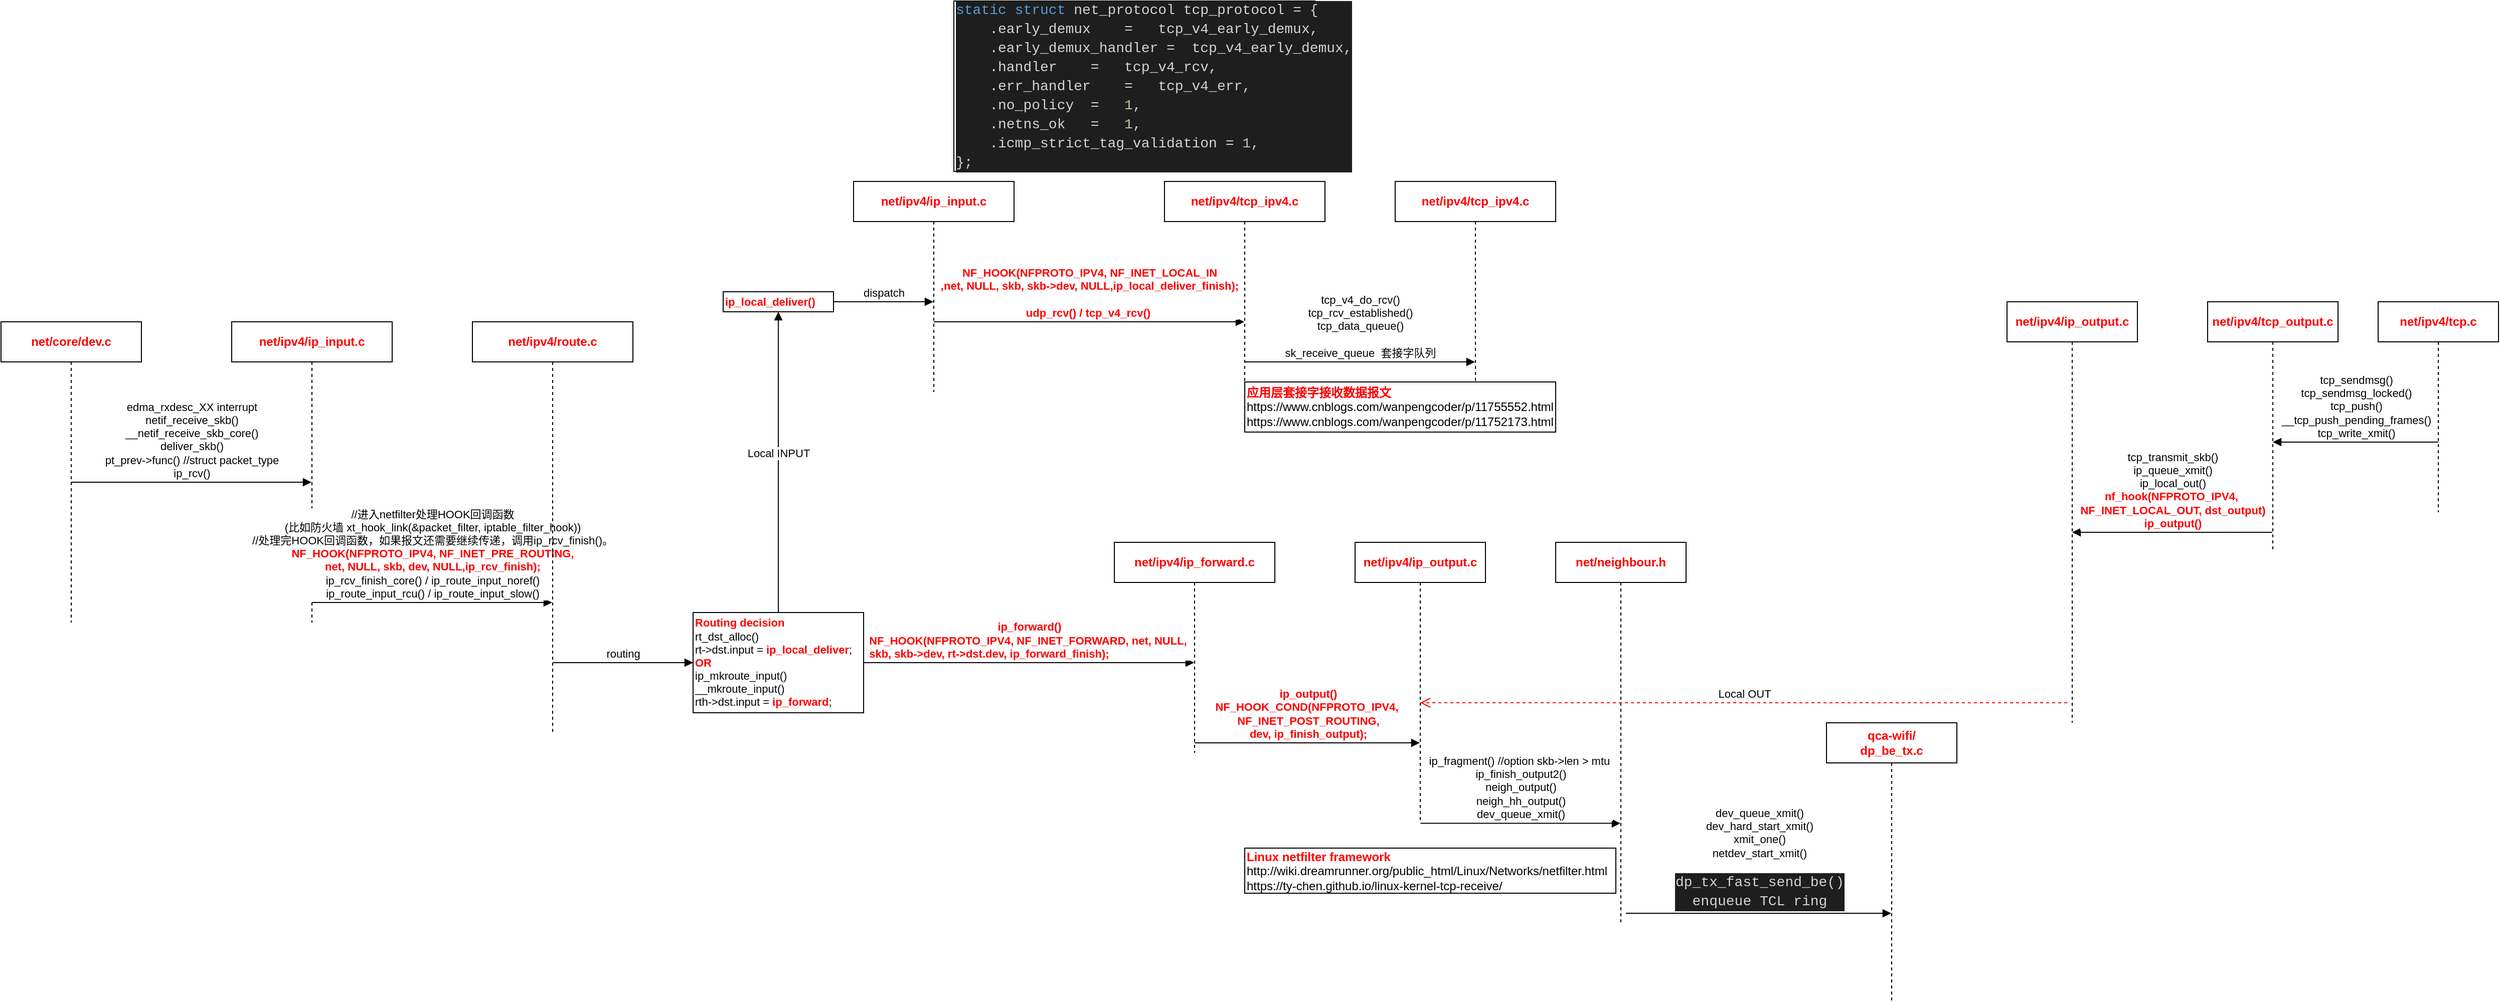 <mxfile version="13.9.9" type="device"><diagram id="w6RYEJe9daXJBbUiz1f9" name="Page-1"><mxGraphModel dx="5178" dy="1548" grid="1" gridSize="10" guides="1" tooltips="1" connect="1" arrows="1" fold="1" page="1" pageScale="1" pageWidth="850" pageHeight="1100" math="0" shadow="0"><root><mxCell id="0"/><mxCell id="1" parent="0"/><mxCell id="D3GpC5AUygKqa-MF-ihY-31" value="&lt;font color=&quot;#ff0000&quot;&gt;&lt;b&gt;net/core/dev.c&lt;/b&gt;&lt;/font&gt;" style="shape=umlLifeline;perimeter=lifelinePerimeter;whiteSpace=wrap;html=1;container=1;collapsible=0;recursiveResize=0;outlineConnect=0;" vertex="1" parent="1"><mxGeometry x="-2550" y="320" width="140" height="300" as="geometry"/></mxCell><mxCell id="D3GpC5AUygKqa-MF-ihY-32" value="edma_rxdesc_XX interrupt&lt;br&gt;netif_receive_skb()&lt;br&gt;__netif_receive_skb_core()&lt;br&gt;deliver_skb()&lt;br&gt;pt_prev-&amp;gt;func() //struct packet_type&lt;br&gt;ip_rcv()" style="html=1;verticalAlign=bottom;endArrow=block;" edge="1" parent="D3GpC5AUygKqa-MF-ihY-31" target="D3GpC5AUygKqa-MF-ihY-33"><mxGeometry width="80" relative="1" as="geometry"><mxPoint x="70" y="160" as="sourcePoint"/><mxPoint x="150" y="160" as="targetPoint"/></mxGeometry></mxCell><mxCell id="D3GpC5AUygKqa-MF-ihY-33" value="&lt;font color=&quot;#ff0000&quot;&gt;&lt;b&gt;net/ipv4/ip_input.c&lt;/b&gt;&lt;/font&gt;" style="shape=umlLifeline;perimeter=lifelinePerimeter;whiteSpace=wrap;html=1;container=1;collapsible=0;recursiveResize=0;outlineConnect=0;" vertex="1" parent="1"><mxGeometry x="-2320" y="320" width="160" height="300" as="geometry"/></mxCell><mxCell id="D3GpC5AUygKqa-MF-ihY-37" value="&lt;div&gt;//进入netfilter处理HOOK回调函数&lt;/div&gt;&lt;div&gt;(比如防火墙 xt_hook_link(&amp;amp;packet_filter, iptable_filter_hook))&lt;/div&gt;&lt;div&gt;//处理完HOOK回调函数，如果报文还需要继续传递，调用ip_rcv_finish()。&lt;/div&gt;&lt;div&gt;&lt;b&gt;&lt;font color=&quot;#ff0000&quot;&gt;NF_HOOK(NFPROTO_IPV4, NF_INET_PRE_ROUTING,&lt;/font&gt;&lt;/b&gt;&lt;/div&gt;&lt;div&gt;&lt;b&gt;&lt;font color=&quot;#ff0000&quot;&gt;net, NULL, skb, dev, NULL,ip_rcv_finish);&lt;/font&gt;&lt;/b&gt;&lt;/div&gt;&lt;div&gt;&lt;div&gt;ip_rcv_finish_core() / ip_route_input_noref()&lt;/div&gt;&lt;div&gt;ip_route_input_rcu() / ip_route_input_slow()&lt;/div&gt;&lt;/div&gt;" style="html=1;verticalAlign=bottom;endArrow=block;" edge="1" parent="D3GpC5AUygKqa-MF-ihY-33" target="D3GpC5AUygKqa-MF-ihY-35"><mxGeometry width="80" relative="1" as="geometry"><mxPoint x="80" y="280" as="sourcePoint"/><mxPoint x="160" y="280" as="targetPoint"/></mxGeometry></mxCell><mxCell id="D3GpC5AUygKqa-MF-ihY-35" value="&lt;font color=&quot;#ff0000&quot;&gt;&lt;b&gt;net/ipv4/route.c&lt;/b&gt;&lt;/font&gt;" style="shape=umlLifeline;perimeter=lifelinePerimeter;whiteSpace=wrap;html=1;container=1;collapsible=0;recursiveResize=0;outlineConnect=0;" vertex="1" parent="1"><mxGeometry x="-2080" y="320" width="160" height="410" as="geometry"/></mxCell><mxCell id="D3GpC5AUygKqa-MF-ihY-41" value="routing" style="html=1;verticalAlign=bottom;endArrow=block;entryX=0;entryY=0.5;entryDx=0;entryDy=0;" edge="1" parent="D3GpC5AUygKqa-MF-ihY-35" target="D3GpC5AUygKqa-MF-ihY-40"><mxGeometry width="80" relative="1" as="geometry"><mxPoint x="80" y="340" as="sourcePoint"/><mxPoint x="160" y="340" as="targetPoint"/></mxGeometry></mxCell><mxCell id="D3GpC5AUygKqa-MF-ihY-38" value="&lt;font color=&quot;#ff0000&quot;&gt;&lt;b&gt;net/ipv4/ip_forward.c&lt;/b&gt;&lt;/font&gt;" style="shape=umlLifeline;perimeter=lifelinePerimeter;whiteSpace=wrap;html=1;container=1;collapsible=0;recursiveResize=0;outlineConnect=0;" vertex="1" parent="1"><mxGeometry x="-1440" y="540" width="160" height="210" as="geometry"/></mxCell><mxCell id="D3GpC5AUygKqa-MF-ihY-58" value="&lt;b&gt;&lt;font color=&quot;#ff0000&quot;&gt;ip_output()&lt;br&gt;&lt;/font&gt;&lt;/b&gt;&lt;div&gt;&lt;b&gt;&lt;font color=&quot;#ff0000&quot;&gt;NF_HOOK_COND(NFPROTO_IPV4,&amp;nbsp;&lt;/font&gt;&lt;/b&gt;&lt;/div&gt;&lt;div&gt;&lt;b&gt;&lt;font color=&quot;#ff0000&quot;&gt;NF_INET_POST_ROUTING,&lt;/font&gt;&lt;/b&gt;&lt;/div&gt;&lt;div&gt;&lt;b&gt;&lt;font color=&quot;#ff0000&quot;&gt;dev, ip_finish_output);&lt;/font&gt;&lt;/b&gt;&lt;/div&gt;" style="html=1;verticalAlign=bottom;endArrow=block;" edge="1" parent="D3GpC5AUygKqa-MF-ihY-38" target="D3GpC5AUygKqa-MF-ihY-57"><mxGeometry width="80" relative="1" as="geometry"><mxPoint x="80" y="200" as="sourcePoint"/><mxPoint x="160" y="200" as="targetPoint"/></mxGeometry></mxCell><mxCell id="D3GpC5AUygKqa-MF-ihY-40" value="&lt;div style=&quot;font-size: 11px&quot;&gt;&lt;b&gt;&lt;font color=&quot;#ff0000&quot;&gt;Routing decision&lt;/font&gt;&lt;/b&gt;&lt;/div&gt;&lt;div style=&quot;font-size: 11px&quot;&gt;rt_dst_alloc()&lt;/div&gt;&lt;div style=&quot;font-size: 11px&quot;&gt;rt-&amp;gt;dst.input = &lt;font color=&quot;#ff0000&quot;&gt;&lt;b&gt;ip_local_deliver&lt;/b&gt;&lt;/font&gt;;&lt;/div&gt;&lt;div style=&quot;font-size: 11px&quot;&gt;&lt;b&gt;&lt;font color=&quot;#ff0000&quot;&gt;OR&lt;/font&gt;&lt;/b&gt;&lt;/div&gt;&lt;div style=&quot;font-size: 11px&quot;&gt;&lt;div&gt;ip_mkroute_input()&lt;/div&gt;&lt;div&gt;__mkroute_input()&lt;/div&gt;&lt;div&gt;rth-&amp;gt;dst.input = &lt;b&gt;&lt;font color=&quot;#ff0000&quot;&gt;ip_forward&lt;/font&gt;&lt;/b&gt;;&lt;/div&gt;&lt;/div&gt;" style="html=1;align=left;" vertex="1" parent="1"><mxGeometry x="-1860" y="610" width="170" height="100" as="geometry"/></mxCell><mxCell id="D3GpC5AUygKqa-MF-ihY-42" value="&lt;span style=&quot;text-align: left ; background-color: rgb(248 , 249 , 250)&quot;&gt;&lt;font color=&quot;#ff0000&quot;&gt;&lt;b&gt;ip_forward()&lt;/b&gt;&lt;br&gt;&lt;div&gt;&lt;b&gt;NF_HOOK(NFPROTO_IPV4, NF_INET_FORWARD, net, NULL,&amp;nbsp;&lt;/b&gt;&lt;/div&gt;&lt;div&gt;&lt;b&gt;skb, skb-&amp;gt;dev, rt-&amp;gt;dst.dev, ip_forward_finish);&lt;/b&gt;&lt;/div&gt;&lt;/font&gt;&lt;/span&gt;" style="html=1;verticalAlign=bottom;endArrow=block;" edge="1" parent="1" target="D3GpC5AUygKqa-MF-ihY-38"><mxGeometry width="80" relative="1" as="geometry"><mxPoint x="-1690" y="660" as="sourcePoint"/><mxPoint x="-1610" y="660" as="targetPoint"/></mxGeometry></mxCell><mxCell id="D3GpC5AUygKqa-MF-ihY-43" value="&lt;b style=&quot;color: rgb(255 , 0 , 0)&quot;&gt;net/ipv4/ip_input.c&lt;/b&gt;" style="shape=umlLifeline;perimeter=lifelinePerimeter;whiteSpace=wrap;html=1;container=1;collapsible=0;recursiveResize=0;outlineConnect=0;" vertex="1" parent="1"><mxGeometry x="-1700" y="180" width="160" height="210" as="geometry"/></mxCell><mxCell id="D3GpC5AUygKqa-MF-ihY-50" value="&lt;div&gt;&lt;b&gt;&lt;font color=&quot;#ff0000&quot;&gt;NF_HOOK(NFPROTO_IPV4, NF_INET_LOCAL_IN&lt;/font&gt;&lt;/b&gt;&lt;/div&gt;&lt;div&gt;&lt;b&gt;&lt;font color=&quot;#ff0000&quot;&gt;,net, NULL, skb, skb-&amp;gt;dev, NULL,ip_local_deliver_finish);&lt;/font&gt;&lt;/b&gt;&lt;/div&gt;&lt;div&gt;&lt;font color=&quot;#ff0000&quot;&gt;&lt;b&gt;&lt;br&gt;&lt;/b&gt;&lt;/font&gt;&lt;/div&gt;&lt;div&gt;&lt;font color=&quot;#ff0000&quot;&gt;&lt;b&gt;udp_rcv() /&amp;nbsp;&lt;/b&gt;&lt;/font&gt;&lt;b style=&quot;color: rgb(255 , 0 , 0)&quot;&gt;tcp_v4_rcv()&amp;nbsp;&lt;/b&gt;&lt;/div&gt;" style="html=1;verticalAlign=bottom;endArrow=block;" edge="1" parent="D3GpC5AUygKqa-MF-ihY-43" target="D3GpC5AUygKqa-MF-ihY-49"><mxGeometry width="80" relative="1" as="geometry"><mxPoint x="80" y="140" as="sourcePoint"/><mxPoint x="160" y="140" as="targetPoint"/></mxGeometry></mxCell><mxCell id="D3GpC5AUygKqa-MF-ihY-45" value="&lt;b style=&quot;color: rgb(255 , 0 , 0) ; font-size: 11px&quot;&gt;ip_local_deliver()&lt;/b&gt;" style="html=1;align=left;" vertex="1" parent="1"><mxGeometry x="-1830" y="290" width="110" height="20" as="geometry"/></mxCell><mxCell id="D3GpC5AUygKqa-MF-ihY-46" value="Local INPUT" style="html=1;verticalAlign=bottom;endArrow=block;exitX=0.5;exitY=0;exitDx=0;exitDy=0;entryX=0.5;entryY=1;entryDx=0;entryDy=0;" edge="1" parent="1" source="D3GpC5AUygKqa-MF-ihY-40" target="D3GpC5AUygKqa-MF-ihY-45"><mxGeometry width="80" relative="1" as="geometry"><mxPoint x="-1790" y="540" as="sourcePoint"/><mxPoint x="-1710" y="540" as="targetPoint"/></mxGeometry></mxCell><mxCell id="D3GpC5AUygKqa-MF-ihY-48" value="dispatch" style="html=1;verticalAlign=bottom;endArrow=block;" edge="1" parent="1" target="D3GpC5AUygKqa-MF-ihY-43"><mxGeometry width="80" relative="1" as="geometry"><mxPoint x="-1720" y="300" as="sourcePoint"/><mxPoint x="-1640" y="300" as="targetPoint"/></mxGeometry></mxCell><mxCell id="D3GpC5AUygKqa-MF-ihY-49" value="&lt;font color=&quot;#ff0000&quot;&gt;&lt;b&gt;net/ipv4/tcp_ipv4.c&lt;/b&gt;&lt;/font&gt;" style="shape=umlLifeline;perimeter=lifelinePerimeter;whiteSpace=wrap;html=1;container=1;collapsible=0;recursiveResize=0;outlineConnect=0;" vertex="1" parent="1"><mxGeometry x="-1390" y="180" width="160" height="210" as="geometry"/></mxCell><mxCell id="D3GpC5AUygKqa-MF-ihY-53" value="&lt;div&gt;tcp_v4_do_rcv()&lt;/div&gt;&lt;div&gt;tcp_rcv_established()&lt;/div&gt;&lt;div&gt;tcp_data_queue()&lt;/div&gt;&lt;div&gt;&lt;br&gt;&lt;/div&gt;&lt;div&gt;sk_receive_queue&amp;nbsp; 套接字队列&lt;br&gt;&lt;/div&gt;" style="html=1;verticalAlign=bottom;endArrow=block;" edge="1" parent="D3GpC5AUygKqa-MF-ihY-49" target="D3GpC5AUygKqa-MF-ihY-52"><mxGeometry width="80" relative="1" as="geometry"><mxPoint x="80" y="180" as="sourcePoint"/><mxPoint x="160" y="180" as="targetPoint"/></mxGeometry></mxCell><mxCell id="D3GpC5AUygKqa-MF-ihY-51" value="&lt;div style=&quot;color: rgb(212 , 212 , 212) ; background-color: rgb(30 , 30 , 30) ; font-family: &amp;#34;consolas&amp;#34; , &amp;#34;courier new&amp;#34; , monospace ; font-size: 14px ; line-height: 19px&quot;&gt;&lt;div&gt;&lt;span style=&quot;color: #569cd6&quot;&gt;static&lt;/span&gt; &lt;span style=&quot;color: #569cd6&quot;&gt;struct&lt;/span&gt; net_protocol tcp_protocol = {&lt;/div&gt;&lt;div&gt;&amp;nbsp; &amp;nbsp; .early_demux &amp;nbsp; &amp;nbsp;= &amp;nbsp; tcp_v4_early_demux,&lt;/div&gt;&lt;div&gt;&amp;nbsp; &amp;nbsp; .early_demux_handler = &amp;nbsp;tcp_v4_early_demux,&lt;/div&gt;&lt;div&gt;&amp;nbsp; &amp;nbsp; .handler &amp;nbsp; &amp;nbsp;= &amp;nbsp; tcp_v4_rcv,&lt;/div&gt;&lt;div&gt;&amp;nbsp; &amp;nbsp; .err_handler &amp;nbsp; &amp;nbsp;= &amp;nbsp; tcp_v4_err,&lt;/div&gt;&lt;div&gt;&amp;nbsp; &amp;nbsp; .no_policy &amp;nbsp;= &amp;nbsp; &lt;span style=&quot;color: #b5cea8&quot;&gt;1&lt;/span&gt;,&lt;/div&gt;&lt;div&gt;&amp;nbsp; &amp;nbsp; .netns_ok &amp;nbsp; = &amp;nbsp; &lt;span style=&quot;color: #b5cea8&quot;&gt;1&lt;/span&gt;,&lt;/div&gt;&lt;div&gt;&amp;nbsp; &amp;nbsp; .icmp_strict_tag_validation = &lt;span style=&quot;color: #b5cea8&quot;&gt;1&lt;/span&gt;,&lt;/div&gt;&lt;div&gt;};&lt;/div&gt;&lt;/div&gt;" style="html=1;align=left;" vertex="1" parent="1"><mxGeometry x="-1600" width="360" height="170" as="geometry"/></mxCell><mxCell id="D3GpC5AUygKqa-MF-ihY-52" value="&lt;font color=&quot;#ff0000&quot;&gt;&lt;b&gt;net/ipv4/tcp_ipv4.c&lt;/b&gt;&lt;/font&gt;" style="shape=umlLifeline;perimeter=lifelinePerimeter;whiteSpace=wrap;html=1;container=1;collapsible=0;recursiveResize=0;outlineConnect=0;" vertex="1" parent="1"><mxGeometry x="-1160" y="180" width="160" height="210" as="geometry"/></mxCell><mxCell id="D3GpC5AUygKqa-MF-ihY-57" value="&lt;font color=&quot;#ff0000&quot;&gt;&lt;b&gt;net/ipv4/ip_output.c&lt;/b&gt;&lt;/font&gt;" style="shape=umlLifeline;perimeter=lifelinePerimeter;whiteSpace=wrap;html=1;container=1;collapsible=0;recursiveResize=0;outlineConnect=0;" vertex="1" parent="1"><mxGeometry x="-1200" y="540" width="130" height="280" as="geometry"/></mxCell><mxCell id="D3GpC5AUygKqa-MF-ihY-59" value="&lt;font color=&quot;#ff0000&quot;&gt;&lt;b&gt;net/neighbour.h&lt;/b&gt;&lt;/font&gt;" style="shape=umlLifeline;perimeter=lifelinePerimeter;whiteSpace=wrap;html=1;container=1;collapsible=0;recursiveResize=0;outlineConnect=0;" vertex="1" parent="1"><mxGeometry x="-1000" y="540" width="130" height="380" as="geometry"/></mxCell><mxCell id="D3GpC5AUygKqa-MF-ihY-75" value="&lt;div&gt;dev_queue_xmit()&lt;/div&gt;&lt;div&gt;dev_hard_start_xmit()&lt;/div&gt;&lt;div&gt;xmit_one()&lt;/div&gt;&lt;div&gt;netdev_start_xmit()&lt;/div&gt;&lt;div&gt;&lt;br&gt;&lt;/div&gt;&lt;div&gt;&lt;div style=&quot;color: rgb(212 , 212 , 212) ; background-color: rgb(30 , 30 , 30) ; font-family: &amp;#34;consolas&amp;#34; , &amp;#34;courier new&amp;#34; , monospace ; font-size: 14px ; line-height: 19px&quot;&gt;dp_tx_fast_send_be()&lt;/div&gt;&lt;div style=&quot;color: rgb(212 , 212 , 212) ; background-color: rgb(30 , 30 , 30) ; font-family: &amp;#34;consolas&amp;#34; , &amp;#34;courier new&amp;#34; , monospace ; font-size: 14px ; line-height: 19px&quot;&gt;enqueue TCL ring&lt;/div&gt;&lt;/div&gt;" style="html=1;verticalAlign=bottom;endArrow=block;strokeColor=#000000;" edge="1" parent="D3GpC5AUygKqa-MF-ihY-59" target="D3GpC5AUygKqa-MF-ihY-72"><mxGeometry width="80" relative="1" as="geometry"><mxPoint x="70" y="370" as="sourcePoint"/><mxPoint x="150" y="370" as="targetPoint"/></mxGeometry></mxCell><mxCell id="D3GpC5AUygKqa-MF-ihY-60" value="&lt;div&gt;ip_fragment() //option skb-&amp;gt;len &amp;gt; mtu&amp;nbsp;&lt;/div&gt;&lt;div&gt;ip_finish_output2()&lt;/div&gt;&lt;div&gt;neigh_output()&lt;/div&gt;&lt;div&gt;neigh_hh_output()&lt;/div&gt;&lt;div&gt;dev_queue_xmit()&lt;/div&gt;" style="html=1;verticalAlign=bottom;endArrow=block;exitX=0.502;exitY=1.001;exitDx=0;exitDy=0;exitPerimeter=0;" edge="1" parent="1" source="D3GpC5AUygKqa-MF-ihY-57" target="D3GpC5AUygKqa-MF-ihY-59"><mxGeometry width="80" relative="1" as="geometry"><mxPoint x="-1130" y="810" as="sourcePoint"/><mxPoint x="-1050" y="810" as="targetPoint"/></mxGeometry></mxCell><mxCell id="D3GpC5AUygKqa-MF-ihY-61" value="&lt;b&gt;&lt;font color=&quot;#ff0000&quot;&gt;Linux netfilter framework&amp;nbsp;&lt;/font&gt;&lt;/b&gt;&lt;br&gt;http://wiki.dreamrunner.org/public_html/Linux/Networks/netfilter.html&lt;br&gt;https://ty-chen.github.io/linux-kernel-tcp-receive/" style="html=1;align=left;" vertex="1" parent="1"><mxGeometry x="-1310" y="845" width="370" height="45" as="geometry"/></mxCell><mxCell id="D3GpC5AUygKqa-MF-ihY-62" value="&lt;b&gt;&lt;font color=&quot;#ff0000&quot;&gt;应用层套接字接收数据报文&lt;/font&gt;&lt;/b&gt;&lt;br&gt;https://www.cnblogs.com/wanpengcoder/p/11755552.html&lt;br&gt;https://www.cnblogs.com/wanpengcoder/p/11752173.html" style="html=1;align=left;" vertex="1" parent="1"><mxGeometry x="-1310" y="380" width="310" height="50" as="geometry"/></mxCell><mxCell id="D3GpC5AUygKqa-MF-ihY-63" value="&lt;font color=&quot;#ff0000&quot;&gt;&lt;b&gt;net/ipv4/tcp.c&lt;span&gt;&#9;&lt;/span&gt;&lt;/b&gt;&lt;/font&gt;" style="shape=umlLifeline;perimeter=lifelinePerimeter;whiteSpace=wrap;html=1;container=1;collapsible=0;recursiveResize=0;outlineConnect=0;" vertex="1" parent="1"><mxGeometry x="-180" y="300" width="120" height="210" as="geometry"/></mxCell><mxCell id="D3GpC5AUygKqa-MF-ihY-65" value="&lt;div&gt;tcp_sendmsg()&lt;/div&gt;&lt;div&gt;tcp_sendmsg_locked()&lt;/div&gt;&lt;div&gt;tcp_push()&lt;/div&gt;&lt;div&gt;__tcp_push_pending_frames()&lt;/div&gt;&lt;div&gt;tcp_write_xmit()&lt;/div&gt;" style="html=1;verticalAlign=bottom;endArrow=block;" edge="1" parent="D3GpC5AUygKqa-MF-ihY-63" target="D3GpC5AUygKqa-MF-ihY-64"><mxGeometry width="80" relative="1" as="geometry"><mxPoint x="60" y="140" as="sourcePoint"/><mxPoint x="140" y="140" as="targetPoint"/></mxGeometry></mxCell><mxCell id="D3GpC5AUygKqa-MF-ihY-64" value="&lt;font color=&quot;#ff0000&quot;&gt;&lt;b&gt;net/ipv4/tcp_output.c&lt;span&gt;&#9;&lt;/span&gt;&lt;/b&gt;&lt;/font&gt;" style="shape=umlLifeline;perimeter=lifelinePerimeter;whiteSpace=wrap;html=1;container=1;collapsible=0;recursiveResize=0;outlineConnect=0;" vertex="1" parent="1"><mxGeometry x="-350" y="300" width="130" height="250" as="geometry"/></mxCell><mxCell id="D3GpC5AUygKqa-MF-ihY-66" value="&lt;font color=&quot;#ff0000&quot;&gt;&lt;b&gt;net/ipv4/ip_output.c&lt;span&gt;&#9;&lt;/span&gt;&lt;/b&gt;&lt;/font&gt;" style="shape=umlLifeline;perimeter=lifelinePerimeter;whiteSpace=wrap;html=1;container=1;collapsible=0;recursiveResize=0;outlineConnect=0;" vertex="1" parent="1"><mxGeometry x="-550" y="300" width="130" height="420" as="geometry"/></mxCell><mxCell id="D3GpC5AUygKqa-MF-ihY-67" value="&lt;div&gt;tcp_transmit_skb()&lt;/div&gt;&lt;div&gt;ip_queue_xmit()&lt;/div&gt;&lt;div&gt;ip_local_out()&lt;/div&gt;&lt;div&gt;&lt;b&gt;&lt;font color=&quot;#ff0000&quot;&gt;nf_hook(NFPROTO_IPV4,&amp;nbsp;&lt;/font&gt;&lt;/b&gt;&lt;/div&gt;&lt;div&gt;&lt;b&gt;&lt;font color=&quot;#ff0000&quot;&gt;NF_INET_LOCAL_OUT, dst_output)&lt;br&gt;&lt;/font&gt;&lt;/b&gt;&lt;/div&gt;&lt;div&gt;&lt;b&gt;&lt;font color=&quot;#ff0000&quot;&gt;ip_output()&lt;/font&gt;&lt;/b&gt;&lt;br&gt;&lt;/div&gt;" style="html=1;verticalAlign=bottom;endArrow=block;" edge="1" parent="1" source="D3GpC5AUygKqa-MF-ihY-64" target="D3GpC5AUygKqa-MF-ihY-66"><mxGeometry width="80" relative="1" as="geometry"><mxPoint x="-360" y="520" as="sourcePoint"/><mxPoint x="-280" y="520" as="targetPoint"/><Array as="points"><mxPoint x="-340" y="530"/></Array></mxGeometry></mxCell><mxCell id="D3GpC5AUygKqa-MF-ihY-71" value="Local OUT" style="html=1;verticalAlign=bottom;endArrow=open;dashed=1;endSize=8;strokeColor=#FF0000;" edge="1" parent="1" target="D3GpC5AUygKqa-MF-ihY-57"><mxGeometry relative="1" as="geometry"><mxPoint x="-490" y="700" as="sourcePoint"/><mxPoint x="-570" y="700" as="targetPoint"/></mxGeometry></mxCell><mxCell id="D3GpC5AUygKqa-MF-ihY-72" value="&lt;b style=&quot;color: rgb(255 , 0 , 0)&quot;&gt;qca-wifi/&lt;/b&gt;&lt;br style=&quot;color: rgb(255 , 0 , 0)&quot;&gt;&lt;b style=&quot;color: rgb(255 , 0 , 0)&quot;&gt;dp_be_tx.c&lt;/b&gt;" style="shape=umlLifeline;perimeter=lifelinePerimeter;whiteSpace=wrap;html=1;container=1;collapsible=0;recursiveResize=0;outlineConnect=0;" vertex="1" parent="1"><mxGeometry x="-730" y="720" width="130" height="280" as="geometry"/></mxCell></root></mxGraphModel></diagram></mxfile>